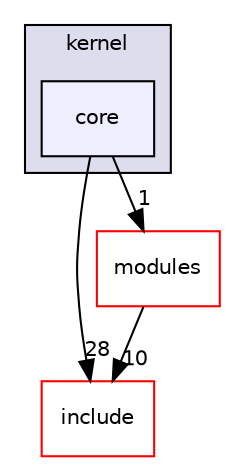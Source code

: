 digraph "/home/loudish/mpx-spring2017-modestus/mpx_core/kernel/core" {
  compound=true
  node [ fontsize="10", fontname="Helvetica"];
  edge [ labelfontsize="10", labelfontname="Helvetica"];
  subgraph clusterdir_4f9ae5e26222695c680b311488e00d67 {
    graph [ bgcolor="#ddddee", pencolor="black", label="kernel" fontname="Helvetica", fontsize="10", URL="dir_4f9ae5e26222695c680b311488e00d67.html"]
  dir_9d92afb85601fa668a77948a323ddb7b [shape=box, label="core", style="filled", fillcolor="#eeeeff", pencolor="black", URL="dir_9d92afb85601fa668a77948a323ddb7b.html"];
  }
  dir_2b2cfc5bbf2f7ab54aab1325e138d170 [shape=box label="include" fillcolor="white" style="filled" color="red" URL="dir_2b2cfc5bbf2f7ab54aab1325e138d170.html"];
  dir_a6b7560d91d85e776e1ad77161c04894 [shape=box label="modules" fillcolor="white" style="filled" color="red" URL="dir_a6b7560d91d85e776e1ad77161c04894.html"];
  dir_9d92afb85601fa668a77948a323ddb7b->dir_2b2cfc5bbf2f7ab54aab1325e138d170 [headlabel="28", labeldistance=1.5 headhref="dir_000005_000001.html"];
  dir_9d92afb85601fa668a77948a323ddb7b->dir_a6b7560d91d85e776e1ad77161c04894 [headlabel="1", labeldistance=1.5 headhref="dir_000005_000008.html"];
  dir_a6b7560d91d85e776e1ad77161c04894->dir_2b2cfc5bbf2f7ab54aab1325e138d170 [headlabel="10", labeldistance=1.5 headhref="dir_000008_000001.html"];
}
